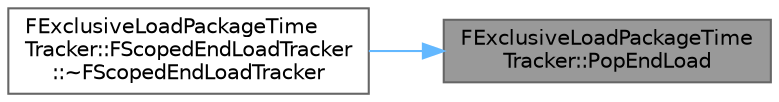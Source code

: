 digraph "FExclusiveLoadPackageTimeTracker::PopEndLoad"
{
 // INTERACTIVE_SVG=YES
 // LATEX_PDF_SIZE
  bgcolor="transparent";
  edge [fontname=Helvetica,fontsize=10,labelfontname=Helvetica,labelfontsize=10];
  node [fontname=Helvetica,fontsize=10,shape=box,height=0.2,width=0.4];
  rankdir="RL";
  Node1 [id="Node000001",label="FExclusiveLoadPackageTime\lTracker::PopEndLoad",height=0.2,width=0.4,color="gray40", fillcolor="grey60", style="filled", fontcolor="black",tooltip="Records some time spent in \"EndLoad\"."];
  Node1 -> Node2 [id="edge1_Node000001_Node000002",dir="back",color="steelblue1",style="solid",tooltip=" "];
  Node2 [id="Node000002",label="FExclusiveLoadPackageTime\lTracker::FScopedEndLoadTracker\l::~FScopedEndLoadTracker",height=0.2,width=0.4,color="grey40", fillcolor="white", style="filled",URL="$d2/dcf/structFExclusiveLoadPackageTimeTracker_1_1FScopedEndLoadTracker.html#aa5aaf4c09a50c6e350a6fe763e451c06",tooltip=" "];
}
